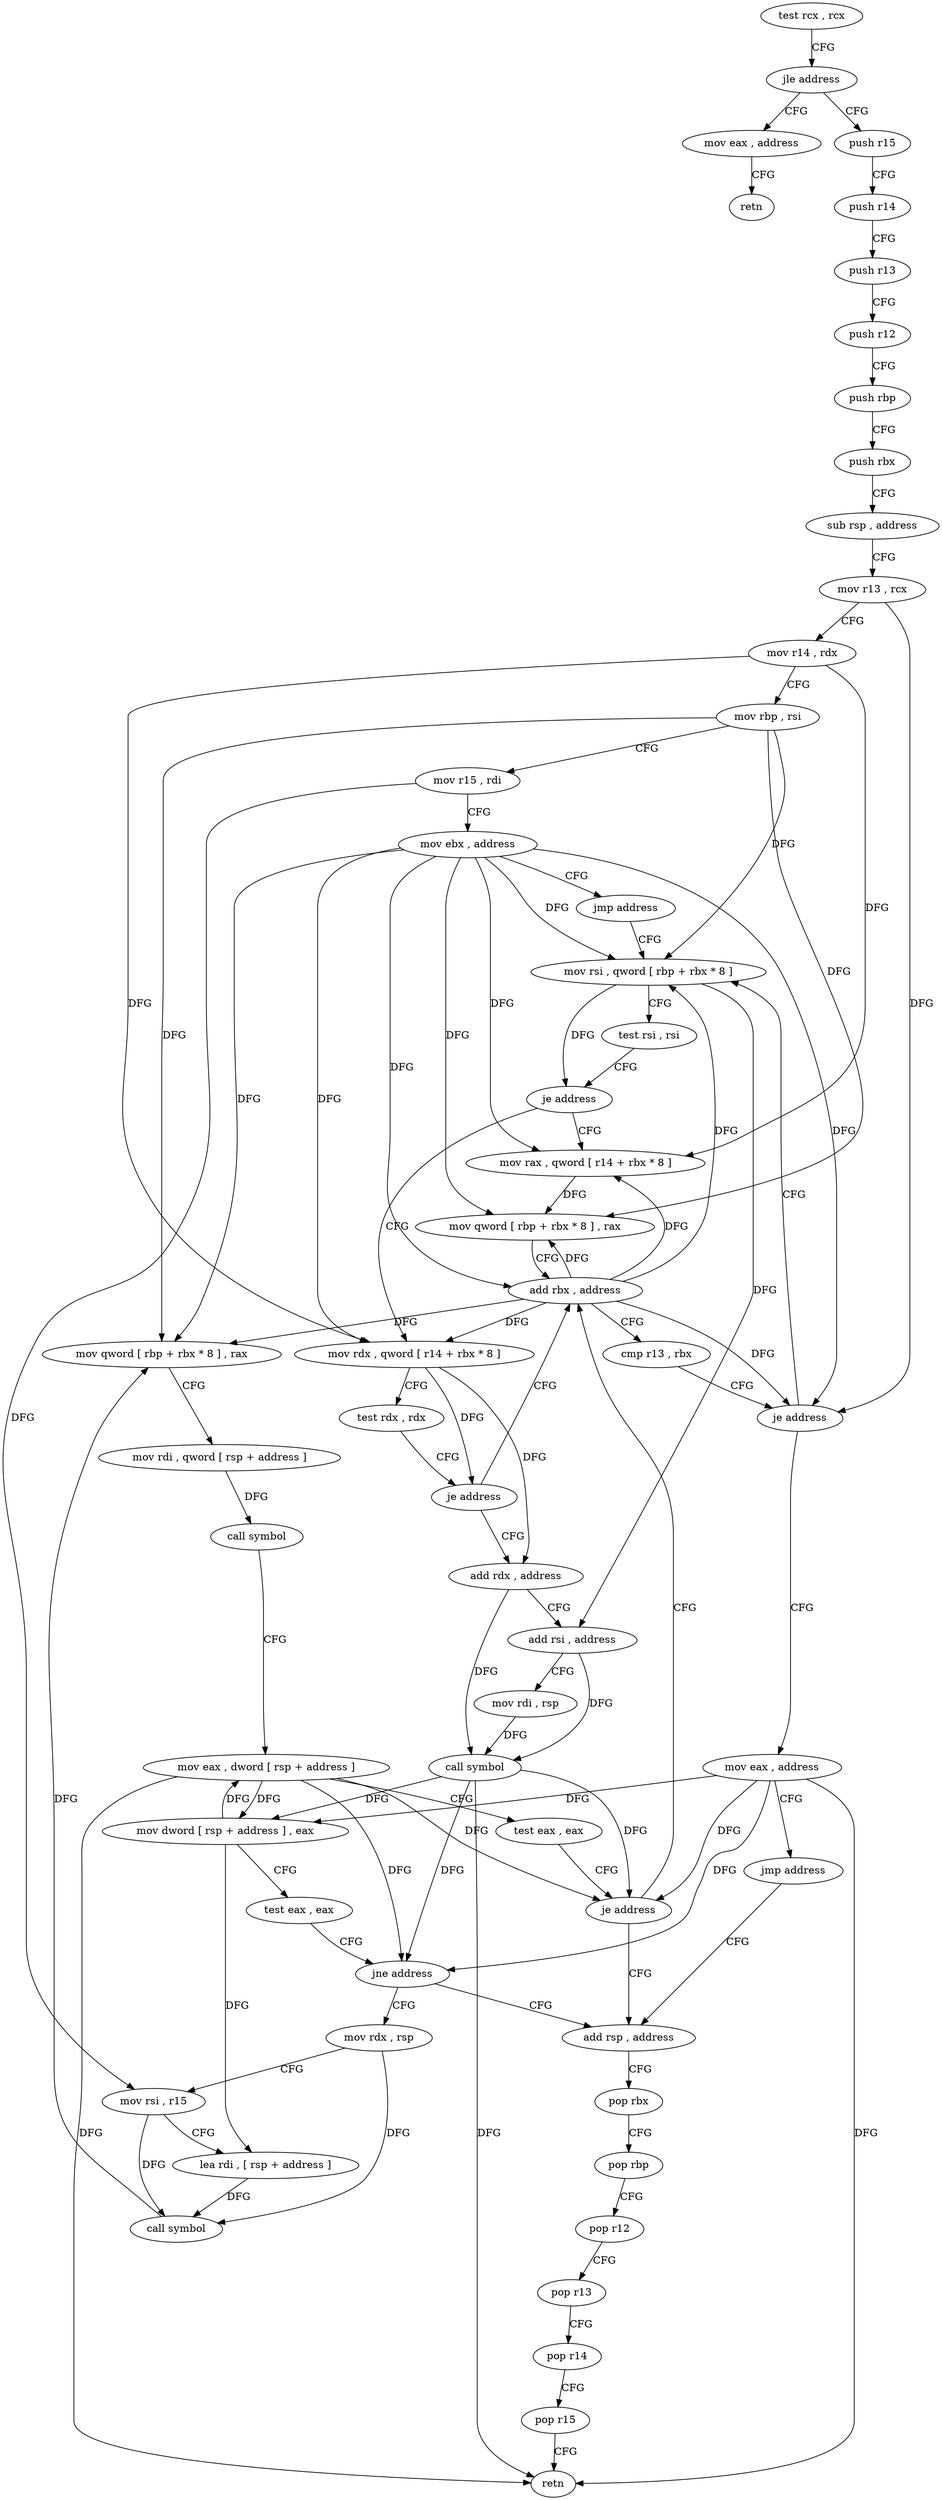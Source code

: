 digraph "func" {
"4345031" [label = "test rcx , rcx" ]
"4345034" [label = "jle address" ]
"4345195" [label = "mov eax , address" ]
"4345040" [label = "push r15" ]
"4345200" [label = "retn" ]
"4345042" [label = "push r14" ]
"4345044" [label = "push r13" ]
"4345046" [label = "push r12" ]
"4345048" [label = "push rbp" ]
"4345049" [label = "push rbx" ]
"4345050" [label = "sub rsp , address" ]
"4345054" [label = "mov r13 , rcx" ]
"4345057" [label = "mov r14 , rdx" ]
"4345060" [label = "mov rbp , rsi" ]
"4345063" [label = "mov r15 , rdi" ]
"4345066" [label = "mov ebx , address" ]
"4345071" [label = "jmp address" ]
"4345091" [label = "mov rsi , qword [ rbp + rbx * 8 ]" ]
"4345096" [label = "test rsi , rsi" ]
"4345099" [label = "je address" ]
"4345073" [label = "mov rax , qword [ r14 + rbx * 8 ]" ]
"4345101" [label = "mov rdx , qword [ r14 + rbx * 8 ]" ]
"4345077" [label = "mov qword [ rbp + rbx * 8 ] , rax" ]
"4345082" [label = "add rbx , address" ]
"4345105" [label = "test rdx , rdx" ]
"4345108" [label = "je address" ]
"4345110" [label = "add rdx , address" ]
"4345188" [label = "mov eax , address" ]
"4345193" [label = "jmp address" ]
"4345173" [label = "add rsp , address" ]
"4345086" [label = "cmp r13 , rbx" ]
"4345089" [label = "je address" ]
"4345114" [label = "add rsi , address" ]
"4345118" [label = "mov rdi , rsp" ]
"4345121" [label = "call symbol" ]
"4345126" [label = "mov dword [ rsp + address ] , eax" ]
"4345130" [label = "test eax , eax" ]
"4345132" [label = "jne address" ]
"4345134" [label = "mov rdx , rsp" ]
"4345177" [label = "pop rbx" ]
"4345178" [label = "pop rbp" ]
"4345179" [label = "pop r12" ]
"4345181" [label = "pop r13" ]
"4345183" [label = "pop r14" ]
"4345185" [label = "pop r15" ]
"4345187" [label = "retn" ]
"4345137" [label = "mov rsi , r15" ]
"4345140" [label = "lea rdi , [ rsp + address ]" ]
"4345145" [label = "call symbol" ]
"4345150" [label = "mov qword [ rbp + rbx * 8 ] , rax" ]
"4345155" [label = "mov rdi , qword [ rsp + address ]" ]
"4345160" [label = "call symbol" ]
"4345165" [label = "mov eax , dword [ rsp + address ]" ]
"4345169" [label = "test eax , eax" ]
"4345171" [label = "je address" ]
"4345031" -> "4345034" [ label = "CFG" ]
"4345034" -> "4345195" [ label = "CFG" ]
"4345034" -> "4345040" [ label = "CFG" ]
"4345195" -> "4345200" [ label = "CFG" ]
"4345040" -> "4345042" [ label = "CFG" ]
"4345042" -> "4345044" [ label = "CFG" ]
"4345044" -> "4345046" [ label = "CFG" ]
"4345046" -> "4345048" [ label = "CFG" ]
"4345048" -> "4345049" [ label = "CFG" ]
"4345049" -> "4345050" [ label = "CFG" ]
"4345050" -> "4345054" [ label = "CFG" ]
"4345054" -> "4345057" [ label = "CFG" ]
"4345054" -> "4345089" [ label = "DFG" ]
"4345057" -> "4345060" [ label = "CFG" ]
"4345057" -> "4345073" [ label = "DFG" ]
"4345057" -> "4345101" [ label = "DFG" ]
"4345060" -> "4345063" [ label = "CFG" ]
"4345060" -> "4345091" [ label = "DFG" ]
"4345060" -> "4345077" [ label = "DFG" ]
"4345060" -> "4345150" [ label = "DFG" ]
"4345063" -> "4345066" [ label = "CFG" ]
"4345063" -> "4345137" [ label = "DFG" ]
"4345066" -> "4345071" [ label = "CFG" ]
"4345066" -> "4345091" [ label = "DFG" ]
"4345066" -> "4345073" [ label = "DFG" ]
"4345066" -> "4345077" [ label = "DFG" ]
"4345066" -> "4345101" [ label = "DFG" ]
"4345066" -> "4345082" [ label = "DFG" ]
"4345066" -> "4345089" [ label = "DFG" ]
"4345066" -> "4345150" [ label = "DFG" ]
"4345071" -> "4345091" [ label = "CFG" ]
"4345091" -> "4345096" [ label = "CFG" ]
"4345091" -> "4345099" [ label = "DFG" ]
"4345091" -> "4345114" [ label = "DFG" ]
"4345096" -> "4345099" [ label = "CFG" ]
"4345099" -> "4345073" [ label = "CFG" ]
"4345099" -> "4345101" [ label = "CFG" ]
"4345073" -> "4345077" [ label = "DFG" ]
"4345101" -> "4345105" [ label = "CFG" ]
"4345101" -> "4345108" [ label = "DFG" ]
"4345101" -> "4345110" [ label = "DFG" ]
"4345077" -> "4345082" [ label = "CFG" ]
"4345082" -> "4345086" [ label = "CFG" ]
"4345082" -> "4345091" [ label = "DFG" ]
"4345082" -> "4345073" [ label = "DFG" ]
"4345082" -> "4345101" [ label = "DFG" ]
"4345082" -> "4345077" [ label = "DFG" ]
"4345082" -> "4345089" [ label = "DFG" ]
"4345082" -> "4345150" [ label = "DFG" ]
"4345105" -> "4345108" [ label = "CFG" ]
"4345108" -> "4345082" [ label = "CFG" ]
"4345108" -> "4345110" [ label = "CFG" ]
"4345110" -> "4345114" [ label = "CFG" ]
"4345110" -> "4345121" [ label = "DFG" ]
"4345188" -> "4345193" [ label = "CFG" ]
"4345188" -> "4345126" [ label = "DFG" ]
"4345188" -> "4345132" [ label = "DFG" ]
"4345188" -> "4345187" [ label = "DFG" ]
"4345188" -> "4345171" [ label = "DFG" ]
"4345193" -> "4345173" [ label = "CFG" ]
"4345173" -> "4345177" [ label = "CFG" ]
"4345086" -> "4345089" [ label = "CFG" ]
"4345089" -> "4345188" [ label = "CFG" ]
"4345089" -> "4345091" [ label = "CFG" ]
"4345114" -> "4345118" [ label = "CFG" ]
"4345114" -> "4345121" [ label = "DFG" ]
"4345118" -> "4345121" [ label = "DFG" ]
"4345121" -> "4345126" [ label = "DFG" ]
"4345121" -> "4345132" [ label = "DFG" ]
"4345121" -> "4345187" [ label = "DFG" ]
"4345121" -> "4345171" [ label = "DFG" ]
"4345126" -> "4345130" [ label = "CFG" ]
"4345126" -> "4345165" [ label = "DFG" ]
"4345126" -> "4345140" [ label = "DFG" ]
"4345130" -> "4345132" [ label = "CFG" ]
"4345132" -> "4345173" [ label = "CFG" ]
"4345132" -> "4345134" [ label = "CFG" ]
"4345134" -> "4345137" [ label = "CFG" ]
"4345134" -> "4345145" [ label = "DFG" ]
"4345177" -> "4345178" [ label = "CFG" ]
"4345178" -> "4345179" [ label = "CFG" ]
"4345179" -> "4345181" [ label = "CFG" ]
"4345181" -> "4345183" [ label = "CFG" ]
"4345183" -> "4345185" [ label = "CFG" ]
"4345185" -> "4345187" [ label = "CFG" ]
"4345137" -> "4345140" [ label = "CFG" ]
"4345137" -> "4345145" [ label = "DFG" ]
"4345140" -> "4345145" [ label = "DFG" ]
"4345145" -> "4345150" [ label = "DFG" ]
"4345150" -> "4345155" [ label = "CFG" ]
"4345155" -> "4345160" [ label = "DFG" ]
"4345160" -> "4345165" [ label = "CFG" ]
"4345165" -> "4345169" [ label = "CFG" ]
"4345165" -> "4345126" [ label = "DFG" ]
"4345165" -> "4345132" [ label = "DFG" ]
"4345165" -> "4345187" [ label = "DFG" ]
"4345165" -> "4345171" [ label = "DFG" ]
"4345169" -> "4345171" [ label = "CFG" ]
"4345171" -> "4345082" [ label = "CFG" ]
"4345171" -> "4345173" [ label = "CFG" ]
}
